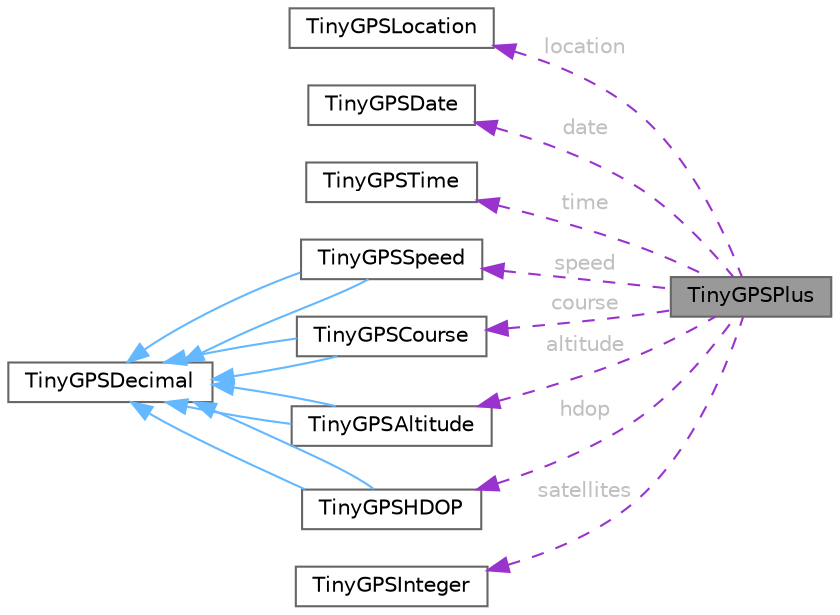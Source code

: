 digraph "TinyGPSPlus"
{
 // LATEX_PDF_SIZE
  bgcolor="transparent";
  edge [fontname=Helvetica,fontsize=10,labelfontname=Helvetica,labelfontsize=10];
  node [fontname=Helvetica,fontsize=10,shape=box,height=0.2,width=0.4];
  rankdir="LR";
  Node1 [id="Node000001",label="TinyGPSPlus",height=0.2,width=0.4,color="gray40", fillcolor="grey60", style="filled", fontcolor="black",tooltip=" "];
  Node2 -> Node1 [id="edge1_Node000001_Node000002",dir="back",color="darkorchid3",style="dashed",tooltip=" ",label=" location",fontcolor="grey" ];
  Node2 [id="Node000002",label="TinyGPSLocation",height=0.2,width=0.4,color="gray40", fillcolor="white", style="filled",URL="$struct_tiny_g_p_s_location.html",tooltip=" "];
  Node3 -> Node1 [id="edge2_Node000001_Node000003",dir="back",color="darkorchid3",style="dashed",tooltip=" ",label=" date",fontcolor="grey" ];
  Node3 [id="Node000003",label="TinyGPSDate",height=0.2,width=0.4,color="gray40", fillcolor="white", style="filled",URL="$struct_tiny_g_p_s_date.html",tooltip=" "];
  Node4 -> Node1 [id="edge3_Node000001_Node000004",dir="back",color="darkorchid3",style="dashed",tooltip=" ",label=" time",fontcolor="grey" ];
  Node4 [id="Node000004",label="TinyGPSTime",height=0.2,width=0.4,color="gray40", fillcolor="white", style="filled",URL="$struct_tiny_g_p_s_time.html",tooltip=" "];
  Node5 -> Node1 [id="edge4_Node000001_Node000005",dir="back",color="darkorchid3",style="dashed",tooltip=" ",label=" speed",fontcolor="grey" ];
  Node5 [id="Node000005",label="TinyGPSSpeed",height=0.2,width=0.4,color="gray40", fillcolor="white", style="filled",URL="$struct_tiny_g_p_s_speed.html",tooltip=" "];
  Node6 -> Node5 [id="edge5_Node000005_Node000006",dir="back",color="steelblue1",style="solid",tooltip=" "];
  Node6 [id="Node000006",label="TinyGPSDecimal",height=0.2,width=0.4,color="gray40", fillcolor="white", style="filled",URL="$struct_tiny_g_p_s_decimal.html",tooltip=" "];
  Node6 -> Node5 [id="edge6_Node000005_Node000006",dir="back",color="steelblue1",style="solid",tooltip=" "];
  Node7 -> Node1 [id="edge7_Node000001_Node000007",dir="back",color="darkorchid3",style="dashed",tooltip=" ",label=" course",fontcolor="grey" ];
  Node7 [id="Node000007",label="TinyGPSCourse",height=0.2,width=0.4,color="gray40", fillcolor="white", style="filled",URL="$struct_tiny_g_p_s_course.html",tooltip=" "];
  Node6 -> Node7 [id="edge8_Node000007_Node000006",dir="back",color="steelblue1",style="solid",tooltip=" "];
  Node6 -> Node7 [id="edge9_Node000007_Node000006",dir="back",color="steelblue1",style="solid",tooltip=" "];
  Node8 -> Node1 [id="edge10_Node000001_Node000008",dir="back",color="darkorchid3",style="dashed",tooltip=" ",label=" altitude",fontcolor="grey" ];
  Node8 [id="Node000008",label="TinyGPSAltitude",height=0.2,width=0.4,color="gray40", fillcolor="white", style="filled",URL="$struct_tiny_g_p_s_altitude.html",tooltip=" "];
  Node6 -> Node8 [id="edge11_Node000008_Node000006",dir="back",color="steelblue1",style="solid",tooltip=" "];
  Node6 -> Node8 [id="edge12_Node000008_Node000006",dir="back",color="steelblue1",style="solid",tooltip=" "];
  Node9 -> Node1 [id="edge13_Node000001_Node000009",dir="back",color="darkorchid3",style="dashed",tooltip=" ",label=" satellites",fontcolor="grey" ];
  Node9 [id="Node000009",label="TinyGPSInteger",height=0.2,width=0.4,color="gray40", fillcolor="white", style="filled",URL="$struct_tiny_g_p_s_integer.html",tooltip=" "];
  Node10 -> Node1 [id="edge14_Node000001_Node000010",dir="back",color="darkorchid3",style="dashed",tooltip=" ",label=" hdop",fontcolor="grey" ];
  Node10 [id="Node000010",label="TinyGPSHDOP",height=0.2,width=0.4,color="gray40", fillcolor="white", style="filled",URL="$struct_tiny_g_p_s_h_d_o_p.html",tooltip=" "];
  Node6 -> Node10 [id="edge15_Node000010_Node000006",dir="back",color="steelblue1",style="solid",tooltip=" "];
  Node6 -> Node10 [id="edge16_Node000010_Node000006",dir="back",color="steelblue1",style="solid",tooltip=" "];
}
